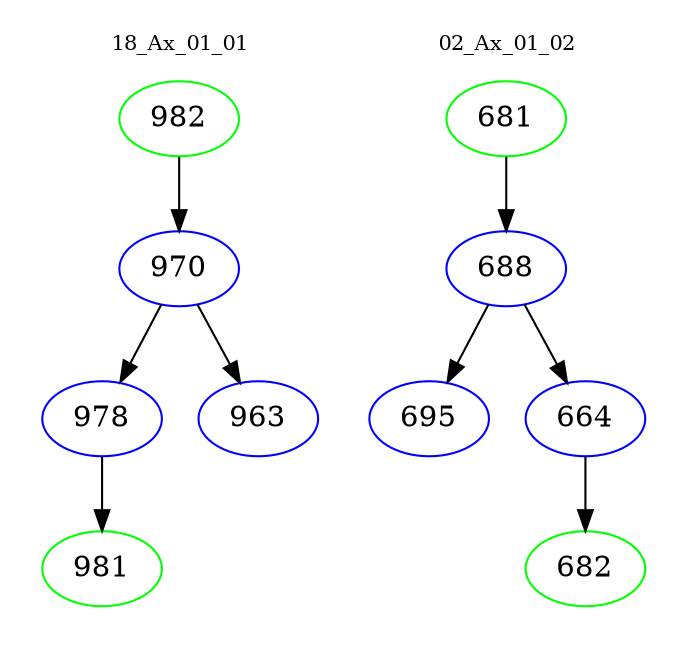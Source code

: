 digraph{
subgraph cluster_0 {
color = white
label = "18_Ax_01_01";
fontsize=10;
T0_982 [label="982", color="green"]
T0_982 -> T0_970 [color="black"]
T0_970 [label="970", color="blue"]
T0_970 -> T0_978 [color="black"]
T0_978 [label="978", color="blue"]
T0_978 -> T0_981 [color="black"]
T0_981 [label="981", color="green"]
T0_970 -> T0_963 [color="black"]
T0_963 [label="963", color="blue"]
}
subgraph cluster_1 {
color = white
label = "02_Ax_01_02";
fontsize=10;
T1_681 [label="681", color="green"]
T1_681 -> T1_688 [color="black"]
T1_688 [label="688", color="blue"]
T1_688 -> T1_695 [color="black"]
T1_695 [label="695", color="blue"]
T1_688 -> T1_664 [color="black"]
T1_664 [label="664", color="blue"]
T1_664 -> T1_682 [color="black"]
T1_682 [label="682", color="green"]
}
}
